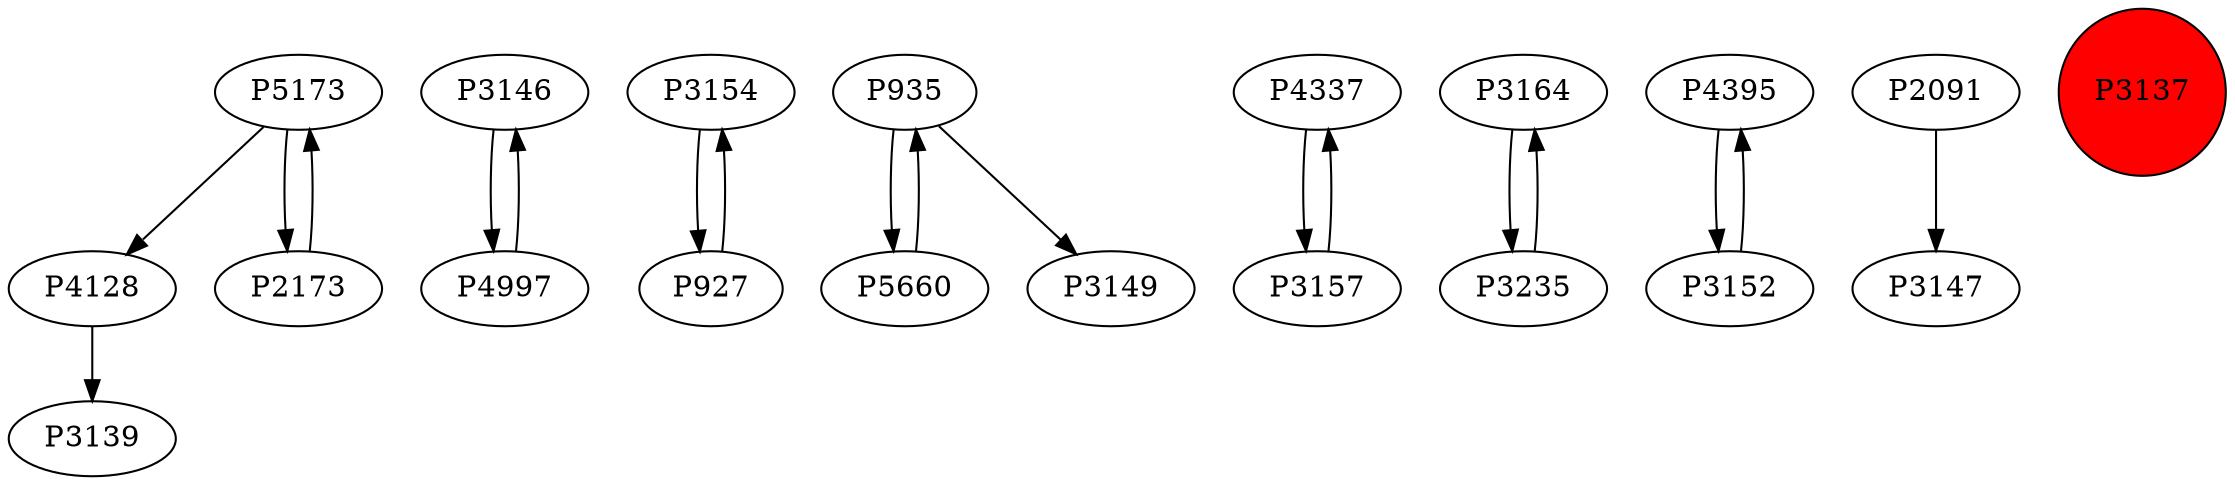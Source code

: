 digraph {
	P5173 -> P4128
	P3146 -> P4997
	P3154 -> P927
	P935 -> P5660
	P4337 -> P3157
	P5660 -> P935
	P935 -> P3149
	P3164 -> P3235
	P4395 -> P3152
	P4128 -> P3139
	P2091 -> P3147
	P3235 -> P3164
	P927 -> P3154
	P3152 -> P4395
	P4997 -> P3146
	P2173 -> P5173
	P3157 -> P4337
	P5173 -> P2173
	P3137 [shape=circle]
	P3137 [style=filled]
	P3137 [fillcolor=red]
}